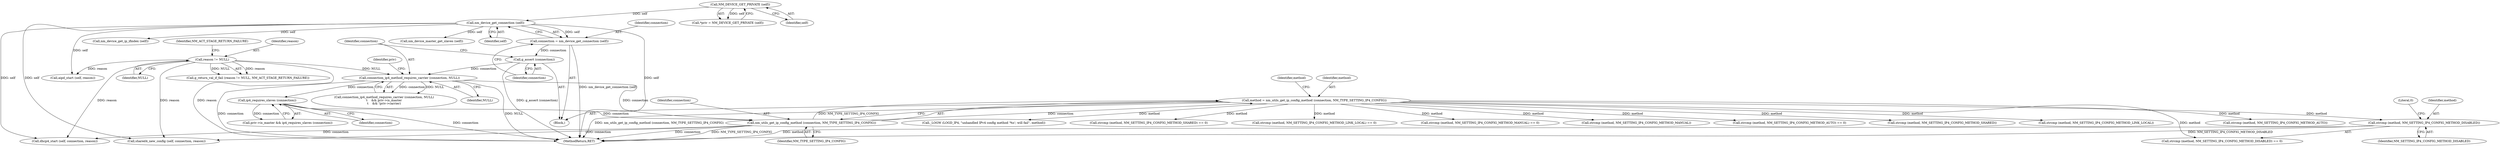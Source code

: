 digraph "0_NetworkManager_d5fc88e573fa58b93034b04d35a2454f5d28cad9@API" {
"1005864" [label="(Call,strcmp (method, NM_SETTING_IP4_CONFIG_METHOD_DISABLED))"];
"1005779" [label="(Call,method = nm_utils_get_ip_config_method (connection, NM_TYPE_SETTING_IP4_CONFIG))"];
"1005781" [label="(Call,nm_utils_get_ip_config_method (connection, NM_TYPE_SETTING_IP4_CONFIG))"];
"1005729" [label="(Call,connection_ip4_method_requires_carrier (connection, NULL))"];
"1005725" [label="(Call,g_assert (connection))"];
"1005721" [label="(Call,connection = nm_device_get_connection (self))"];
"1005723" [label="(Call,nm_device_get_connection (self))"];
"1005706" [label="(Call,NM_DEVICE_GET_PRIVATE (self))"];
"1005717" [label="(Call,reason != NULL)"];
"1005753" [label="(Call,ip4_requires_slaves (connection))"];
"1005730" [label="(Identifier,connection)"];
"1005704" [label="(Call,*priv = NM_DEVICE_GET_PRIVATE (self))"];
"1005754" [label="(Identifier,connection)"];
"1005799" [label="(Call,strcmp (method, NM_SETTING_IP4_CONFIG_METHOD_LINK_LOCAL))"];
"1005719" [label="(Identifier,NULL)"];
"1005731" [label="(Identifier,NULL)"];
"1005786" [label="(Call,strcmp (method, NM_SETTING_IP4_CONFIG_METHOD_AUTO))"];
"1005728" [label="(Call,connection_ip4_method_requires_carrier (connection, NULL)\n\t    && priv->is_master\n\t    && !priv->carrier)"];
"1005863" [label="(Call,strcmp (method, NM_SETTING_IP4_CONFIG_METHOD_DISABLED) == 0)"];
"1005873" [label="(Call,_LOGW (LOGD_IP4, \"unhandled IPv4 config method '%s'; will fail\", method))"];
"1005734" [label="(Identifier,priv)"];
"1005702" [label="(Block,)"];
"1005729" [label="(Call,connection_ip4_method_requires_carrier (connection, NULL))"];
"1005725" [label="(Call,g_assert (connection))"];
"1005717" [label="(Call,reason != NULL)"];
"1005867" [label="(Literal,0)"];
"1005820" [label="(Call,nm_device_get_ip_ifindex (self))"];
"1005866" [label="(Identifier,NM_SETTING_IP4_CONFIG_METHOD_DISABLED)"];
"1005753" [label="(Call,ip4_requires_slaves (connection))"];
"1005839" [label="(Call,shared4_new_config (self, connection, reason))"];
"1005782" [label="(Identifier,connection)"];
"1005706" [label="(Call,NM_DEVICE_GET_PRIVATE (self))"];
"1005830" [label="(Call,strcmp (method, NM_SETTING_IP4_CONFIG_METHOD_SHARED) == 0)"];
"1005805" [label="(Call,aipd_start (self, reason))"];
"1005779" [label="(Call,method = nm_utils_get_ip_config_method (connection, NM_TYPE_SETTING_IP4_CONFIG))"];
"1005720" [label="(Identifier,NM_ACT_STAGE_RETURN_FAILURE)"];
"1005723" [label="(Call,nm_device_get_connection (self))"];
"1005792" [label="(Call,dhcp4_start (self, connection, reason))"];
"1005865" [label="(Identifier,method)"];
"1005864" [label="(Call,strcmp (method, NM_SETTING_IP4_CONFIG_METHOD_DISABLED))"];
"1005780" [label="(Identifier,method)"];
"1005798" [label="(Call,strcmp (method, NM_SETTING_IP4_CONFIG_METHOD_LINK_LOCAL) == 0)"];
"1005810" [label="(Call,strcmp (method, NM_SETTING_IP4_CONFIG_METHOD_MANUAL) == 0)"];
"1005811" [label="(Call,strcmp (method, NM_SETTING_IP4_CONFIG_METHOD_MANUAL))"];
"1005758" [label="(Call,nm_device_master_get_slaves (self))"];
"1005785" [label="(Call,strcmp (method, NM_SETTING_IP4_CONFIG_METHOD_AUTO) == 0)"];
"1005707" [label="(Identifier,self)"];
"1005781" [label="(Call,nm_utils_get_ip_config_method (connection, NM_TYPE_SETTING_IP4_CONFIG))"];
"1005787" [label="(Identifier,method)"];
"1005724" [label="(Identifier,self)"];
"1005726" [label="(Identifier,connection)"];
"1005718" [label="(Identifier,reason)"];
"1005722" [label="(Identifier,connection)"];
"1007368" [label="(MethodReturn,RET)"];
"1005831" [label="(Call,strcmp (method, NM_SETTING_IP4_CONFIG_METHOD_SHARED))"];
"1005721" [label="(Call,connection = nm_device_get_connection (self))"];
"1005783" [label="(Identifier,NM_TYPE_SETTING_IP4_CONFIG)"];
"1005716" [label="(Call,g_return_val_if_fail (reason != NULL, NM_ACT_STAGE_RETURN_FAILURE))"];
"1005749" [label="(Call,priv->is_master && ip4_requires_slaves (connection))"];
"1005864" -> "1005863"  [label="AST: "];
"1005864" -> "1005866"  [label="CFG: "];
"1005865" -> "1005864"  [label="AST: "];
"1005866" -> "1005864"  [label="AST: "];
"1005867" -> "1005864"  [label="CFG: "];
"1005864" -> "1007368"  [label="DDG: method"];
"1005864" -> "1007368"  [label="DDG: NM_SETTING_IP4_CONFIG_METHOD_DISABLED"];
"1005779" -> "1005864"  [label="DDG: method"];
"1005779" -> "1005702"  [label="AST: "];
"1005779" -> "1005781"  [label="CFG: "];
"1005780" -> "1005779"  [label="AST: "];
"1005781" -> "1005779"  [label="AST: "];
"1005787" -> "1005779"  [label="CFG: "];
"1005779" -> "1007368"  [label="DDG: nm_utils_get_ip_config_method (connection, NM_TYPE_SETTING_IP4_CONFIG)"];
"1005781" -> "1005779"  [label="DDG: connection"];
"1005781" -> "1005779"  [label="DDG: NM_TYPE_SETTING_IP4_CONFIG"];
"1005779" -> "1005785"  [label="DDG: method"];
"1005779" -> "1005786"  [label="DDG: method"];
"1005779" -> "1005798"  [label="DDG: method"];
"1005779" -> "1005799"  [label="DDG: method"];
"1005779" -> "1005810"  [label="DDG: method"];
"1005779" -> "1005811"  [label="DDG: method"];
"1005779" -> "1005830"  [label="DDG: method"];
"1005779" -> "1005831"  [label="DDG: method"];
"1005779" -> "1005863"  [label="DDG: method"];
"1005779" -> "1005873"  [label="DDG: method"];
"1005781" -> "1005783"  [label="CFG: "];
"1005782" -> "1005781"  [label="AST: "];
"1005783" -> "1005781"  [label="AST: "];
"1005781" -> "1007368"  [label="DDG: connection"];
"1005781" -> "1007368"  [label="DDG: NM_TYPE_SETTING_IP4_CONFIG"];
"1005729" -> "1005781"  [label="DDG: connection"];
"1005753" -> "1005781"  [label="DDG: connection"];
"1005781" -> "1005792"  [label="DDG: connection"];
"1005781" -> "1005839"  [label="DDG: connection"];
"1005729" -> "1005728"  [label="AST: "];
"1005729" -> "1005731"  [label="CFG: "];
"1005730" -> "1005729"  [label="AST: "];
"1005731" -> "1005729"  [label="AST: "];
"1005734" -> "1005729"  [label="CFG: "];
"1005728" -> "1005729"  [label="CFG: "];
"1005729" -> "1007368"  [label="DDG: connection"];
"1005729" -> "1007368"  [label="DDG: NULL"];
"1005729" -> "1005728"  [label="DDG: connection"];
"1005729" -> "1005728"  [label="DDG: NULL"];
"1005725" -> "1005729"  [label="DDG: connection"];
"1005717" -> "1005729"  [label="DDG: NULL"];
"1005729" -> "1005753"  [label="DDG: connection"];
"1005725" -> "1005702"  [label="AST: "];
"1005725" -> "1005726"  [label="CFG: "];
"1005726" -> "1005725"  [label="AST: "];
"1005730" -> "1005725"  [label="CFG: "];
"1005725" -> "1007368"  [label="DDG: g_assert (connection)"];
"1005721" -> "1005725"  [label="DDG: connection"];
"1005721" -> "1005702"  [label="AST: "];
"1005721" -> "1005723"  [label="CFG: "];
"1005722" -> "1005721"  [label="AST: "];
"1005723" -> "1005721"  [label="AST: "];
"1005726" -> "1005721"  [label="CFG: "];
"1005721" -> "1007368"  [label="DDG: nm_device_get_connection (self)"];
"1005723" -> "1005721"  [label="DDG: self"];
"1005723" -> "1005724"  [label="CFG: "];
"1005724" -> "1005723"  [label="AST: "];
"1005723" -> "1007368"  [label="DDG: self"];
"1005706" -> "1005723"  [label="DDG: self"];
"1005723" -> "1005758"  [label="DDG: self"];
"1005723" -> "1005792"  [label="DDG: self"];
"1005723" -> "1005805"  [label="DDG: self"];
"1005723" -> "1005820"  [label="DDG: self"];
"1005723" -> "1005839"  [label="DDG: self"];
"1005706" -> "1005704"  [label="AST: "];
"1005706" -> "1005707"  [label="CFG: "];
"1005707" -> "1005706"  [label="AST: "];
"1005704" -> "1005706"  [label="CFG: "];
"1005706" -> "1005704"  [label="DDG: self"];
"1005717" -> "1005716"  [label="AST: "];
"1005717" -> "1005719"  [label="CFG: "];
"1005718" -> "1005717"  [label="AST: "];
"1005719" -> "1005717"  [label="AST: "];
"1005720" -> "1005717"  [label="CFG: "];
"1005717" -> "1007368"  [label="DDG: reason"];
"1005717" -> "1005716"  [label="DDG: reason"];
"1005717" -> "1005716"  [label="DDG: NULL"];
"1005717" -> "1005792"  [label="DDG: reason"];
"1005717" -> "1005805"  [label="DDG: reason"];
"1005717" -> "1005839"  [label="DDG: reason"];
"1005753" -> "1005749"  [label="AST: "];
"1005753" -> "1005754"  [label="CFG: "];
"1005754" -> "1005753"  [label="AST: "];
"1005749" -> "1005753"  [label="CFG: "];
"1005753" -> "1007368"  [label="DDG: connection"];
"1005753" -> "1005749"  [label="DDG: connection"];
}
